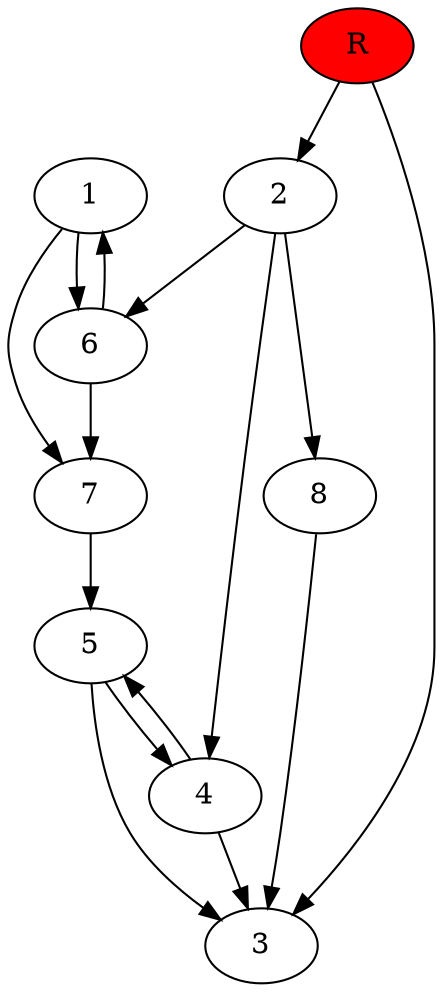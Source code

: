 digraph prb38735 {
	1
	2
	3
	4
	5
	6
	7
	8
	R [fillcolor="#ff0000" style=filled]
	1 -> 6
	1 -> 7
	2 -> 4
	2 -> 6
	2 -> 8
	4 -> 3
	4 -> 5
	5 -> 3
	5 -> 4
	6 -> 1
	6 -> 7
	7 -> 5
	8 -> 3
	R -> 2
	R -> 3
}
